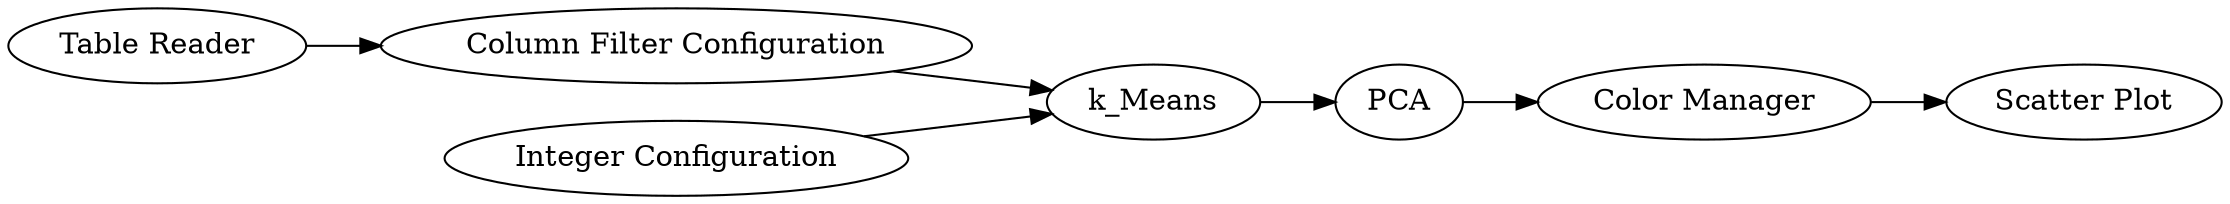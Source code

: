 digraph {
	4 -> 5
	3 -> 4
	8 -> 7
	2 -> 3
	6 -> 2
	7 -> 2
	5 [label="Scatter Plot"]
	7 [label="Column Filter Configuration"]
	4 [label="Color Manager"]
	6 [label="Integer Configuration"]
	8 [label="Table Reader"]
	3 [label=PCA]
	2 [label=k_Means]
	rankdir=LR
}
